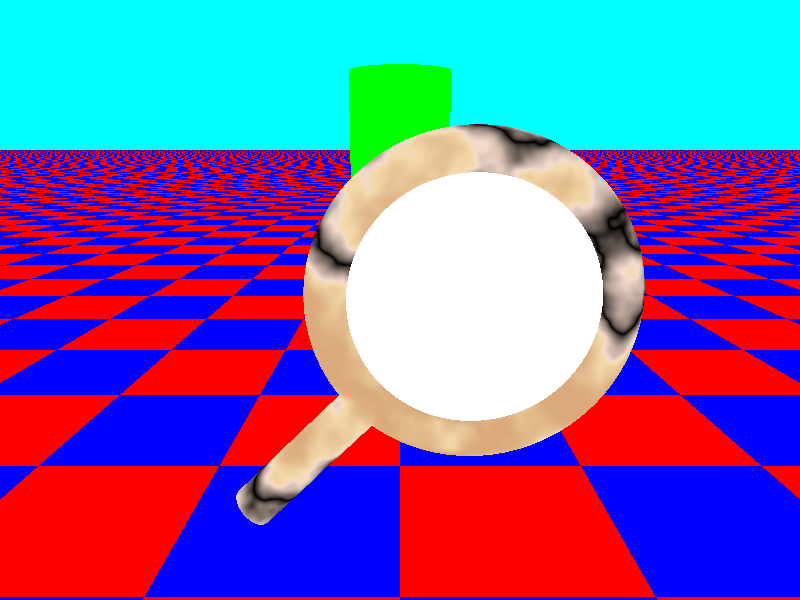 // Magnifying Glass

#include "colors.inc" 
#include "textures.inc"    
#include "glass.inc"
                                                
background { color Cyan }

camera 
{
    location <0, 0.5, -2>
    look_at  <0, 0,  0>
} 

                 
light_source { <20, 40, -30> color White }
 
plane 
{ 
    <0, 1, 0>, -1.2
    pigment{ checker color Red, color Blue }
}


#declare lens=difference   // Create a lens
{  
 sphere{<0.0, 0.0, 0.0>, 1.22}    
 box{<-1.5,-1.5,-1.1>,< 1.5,1.5,1.5>}   
 pigment{ rgbf <1.0,1.0,1.0,0.95> }   
 finish{phong 0.9 phong_size 10 reflection 0.1}   
 interior{ior 1.5} 
 
 translate<0.25,0,1.1>  
}      
 
#declare mount=union       // Create a mount for the lens
{
 torus{0.5, 0.08 rotate<90,0,90>}
 cylinder{<-0.8,-0.8,0>,<-0.35,-0.35,0>, 0.08}           
 pigment{Brown_Agate}
 translate<0.25,0.0,0>  
}
  

cylinder                   // Object behind the magnifying glass
{ 
   <clock, 0, 0.5>, <clock, 0.8, 0.5>,0.2 
   pigment { color Green }
}

  
object{lens}
object{mount}
